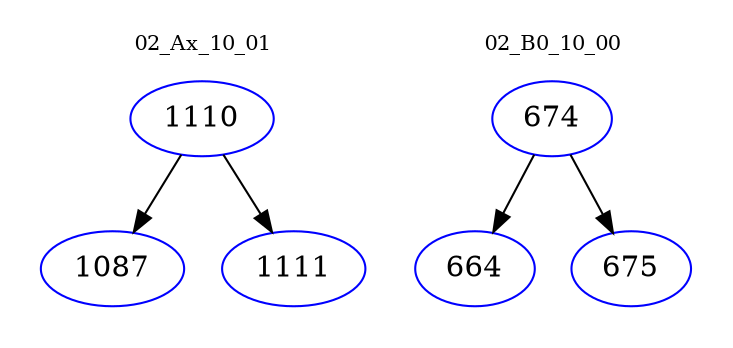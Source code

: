 digraph{
subgraph cluster_0 {
color = white
label = "02_Ax_10_01";
fontsize=10;
T0_1110 [label="1110", color="blue"]
T0_1110 -> T0_1087 [color="black"]
T0_1087 [label="1087", color="blue"]
T0_1110 -> T0_1111 [color="black"]
T0_1111 [label="1111", color="blue"]
}
subgraph cluster_1 {
color = white
label = "02_B0_10_00";
fontsize=10;
T1_674 [label="674", color="blue"]
T1_674 -> T1_664 [color="black"]
T1_664 [label="664", color="blue"]
T1_674 -> T1_675 [color="black"]
T1_675 [label="675", color="blue"]
}
}
